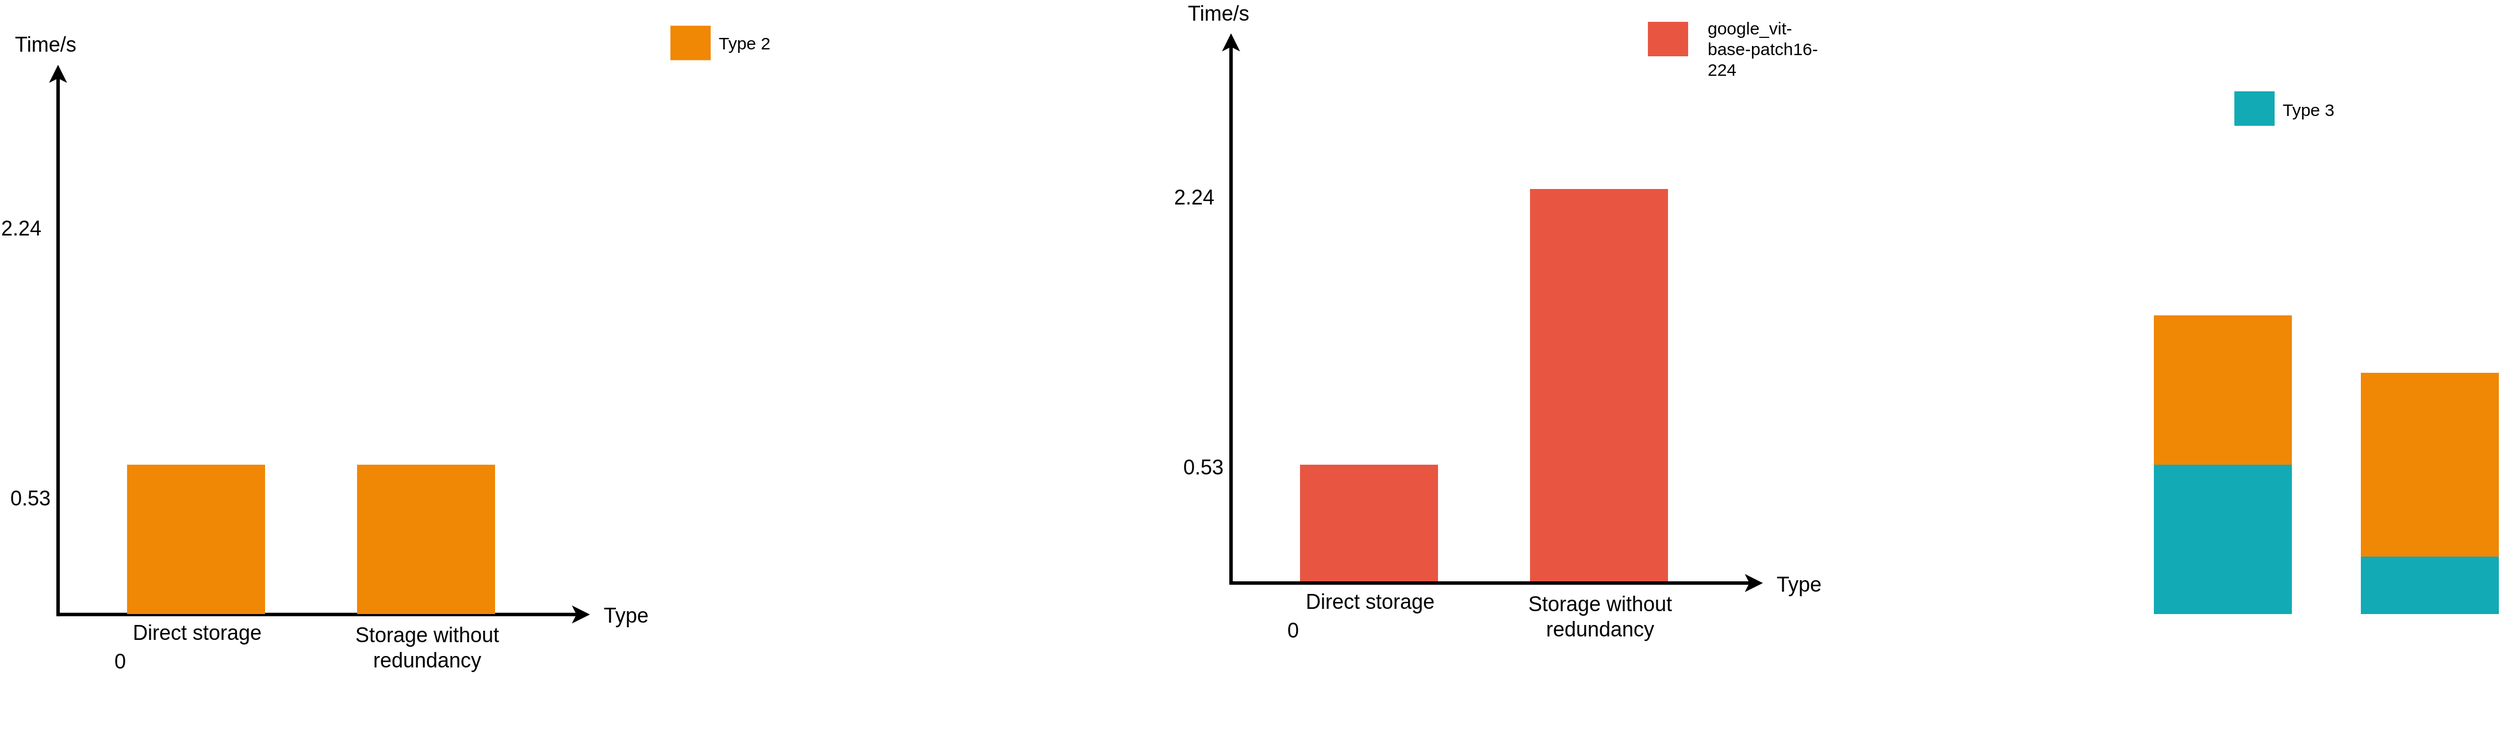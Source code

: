 <mxfile version="24.2.3" type="github">
  <diagram id="07fea595-8f29-1299-0266-81d95cde20df" name="Page-1">
    <mxGraphModel dx="1309" dy="867" grid="1" gridSize="20" guides="1" tooltips="1" connect="1" arrows="1" fold="1" page="1" pageScale="1" pageWidth="4681" pageHeight="3300" background="none" math="0" shadow="0">
      <root>
        <mxCell id="0" />
        <mxCell id="1" parent="0" />
        <mxCell id="723" value="" style="whiteSpace=wrap;fillColor=#12AAB5;gradientColor=none;gradientDirection=east;strokeColor=none;html=1;fontColor=#23445d;" parent="1" vertex="1">
          <mxGeometry x="3170" y="1464.5" width="120" height="130" as="geometry" />
        </mxCell>
        <mxCell id="724" value="" style="whiteSpace=wrap;fillColor=#12AAB5;gradientColor=none;gradientDirection=east;strokeColor=none;html=1;fontColor=#23445d;" parent="1" vertex="1">
          <mxGeometry x="3350" y="1544.5" width="120" height="50.0" as="geometry" />
        </mxCell>
        <mxCell id="727" value="" style="edgeStyle=none;html=1;fontColor=#000000;strokeWidth=3;strokeColor=#000000;" parent="1" edge="1">
          <mxGeometry width="100" height="100" relative="1" as="geometry">
            <mxPoint x="2367.5" y="1569" as="sourcePoint" />
            <mxPoint x="2367.5" y="1089" as="targetPoint" />
          </mxGeometry>
        </mxCell>
        <mxCell id="728" value="" style="whiteSpace=wrap;fillColor=#F08705;gradientColor=none;gradientDirection=east;strokeColor=none;html=1;fontColor=#23445d;" parent="1" vertex="1">
          <mxGeometry x="3170" y="1334.5" width="120" height="130" as="geometry" />
        </mxCell>
        <mxCell id="729" value="" style="whiteSpace=wrap;fillColor=#E85642;gradientColor=none;gradientDirection=east;strokeColor=none;html=1;fontColor=#23445d;" parent="1" vertex="1">
          <mxGeometry x="2427.5" y="1464.5" width="120" height="102.25" as="geometry" />
        </mxCell>
        <mxCell id="730" value="" style="whiteSpace=wrap;fillColor=#F08705;gradientColor=none;gradientDirection=east;strokeColor=none;html=1;fontColor=#23445d;" parent="1" vertex="1">
          <mxGeometry x="3350" y="1384.5" width="120" height="160.0" as="geometry" />
        </mxCell>
        <mxCell id="731" value="" style="whiteSpace=wrap;fillColor=#E85642;gradientColor=none;gradientDirection=east;strokeColor=none;html=1;fontColor=#23445d;" parent="1" vertex="1">
          <mxGeometry x="2627.5" y="1224.5" width="120" height="342.25" as="geometry" />
        </mxCell>
        <mxCell id="734" value="" style="edgeStyle=none;html=1;fontColor=#000000;strokeWidth=3;strokeColor=#000000;" parent="1" edge="1">
          <mxGeometry width="100" height="100" relative="1" as="geometry">
            <mxPoint x="2367.5" y="1567.46" as="sourcePoint" />
            <mxPoint x="2830" y="1567.5" as="targetPoint" />
          </mxGeometry>
        </mxCell>
        <mxCell id="735" value="Type" style="text;spacingTop=-5;html=1;fontSize=18;fontStyle=0;points=[];strokeColor=none;" parent="1" vertex="1">
          <mxGeometry x="2840" y="1557" width="80" height="20" as="geometry" />
        </mxCell>
        <mxCell id="736" value="Direct storage" style="text;spacingTop=-5;align=center;verticalAlign=middle;fontStyle=0;html=1;fontSize=18;points=[];strokeColor=none;" parent="1" vertex="1">
          <mxGeometry x="2427.5" y="1571" width="120" height="30" as="geometry" />
        </mxCell>
        <mxCell id="737" value="Storage without&lt;div&gt;redundancy&lt;/div&gt;" style="text;spacingTop=-5;align=center;verticalAlign=middle;fontStyle=0;html=1;fontSize=18;points=[];strokeColor=none;" parent="1" vertex="1">
          <mxGeometry x="2627.5" y="1584.5" width="120" height="30" as="geometry" />
        </mxCell>
        <mxCell id="739" value="" style="whiteSpace=wrap;fillColor=#12AAB5;gradientColor=none;gradientDirection=east;strokeColor=none;html=1;fontColor=#23445d;" parent="1" vertex="1">
          <mxGeometry x="3240" y="1139.5" width="35.0" height="30.0" as="geometry" />
        </mxCell>
        <mxCell id="740" value="" style="whiteSpace=wrap;fillColor=#F08705;gradientColor=none;gradientDirection=east;strokeColor=none;html=1;fontColor=#23445d;" parent="1" vertex="1">
          <mxGeometry x="1880.0" y="1082.38" width="35.0" height="30.0" as="geometry" />
        </mxCell>
        <mxCell id="741" value="" style="whiteSpace=wrap;fillColor=#E85642;gradientColor=none;gradientDirection=east;strokeColor=none;html=1;fontColor=#23445d;" parent="1" vertex="1">
          <mxGeometry x="2730" y="1079" width="35.0" height="30.0" as="geometry" />
        </mxCell>
        <mxCell id="742" value="google_vit-base-patch16-224&#xa;" style="text;spacingTop=-5;points=[];fontSize=15;whiteSpace=wrap;" parent="1" vertex="1">
          <mxGeometry x="2780" y="1074" width="107" height="65.5" as="geometry" />
        </mxCell>
        <mxCell id="743" value="Type 2" style="text;spacingTop=-5;html=1;points=[];fontSize=15;" parent="1" vertex="1">
          <mxGeometry x="1920" y="1087.38" width="80" height="20" as="geometry" />
        </mxCell>
        <mxCell id="744" value="Type 3" style="text;spacingTop=-5;html=1;points=[];fontSize=15;" parent="1" vertex="1">
          <mxGeometry x="3280" y="1144.5" width="80" height="20" as="geometry" />
        </mxCell>
        <mxCell id="745" value="Time/s" style="text;spacingTop=-5;html=1;fontSize=18;fontStyle=0;points=[]" parent="1" vertex="1">
          <mxGeometry x="2327.5" y="1060" width="80" height="20" as="geometry" />
        </mxCell>
        <mxCell id="746" value="0" style="text;spacingTop=-5;align=center;verticalAlign=middle;fontStyle=0;html=1;fontSize=18;points=[]" parent="1" vertex="1">
          <mxGeometry x="2405.5" y="1546.5" width="30" height="130.0" as="geometry" />
        </mxCell>
        <mxCell id="747" value="0.53" style="text;spacingTop=-5;align=center;verticalAlign=middle;fontStyle=0;html=1;fontSize=18;points=[]" parent="1" vertex="1">
          <mxGeometry x="2327.5" y="1404.5" width="30" height="130.0" as="geometry" />
        </mxCell>
        <mxCell id="748" value="2.24" style="text;spacingTop=-5;align=center;verticalAlign=middle;fontStyle=0;html=1;fontSize=18;points=[]" parent="1" vertex="1">
          <mxGeometry x="2320" y="1169" width="30" height="130.0" as="geometry" />
        </mxCell>
        <mxCell id="VlcfnBgL3RGFJG4SDU6c-755" value="" style="edgeStyle=none;html=1;fontColor=#000000;strokeWidth=3;strokeColor=#000000;" edge="1" parent="1">
          <mxGeometry width="100" height="100" relative="1" as="geometry">
            <mxPoint x="1347.5" y="1596.38" as="sourcePoint" />
            <mxPoint x="1347.5" y="1116.38" as="targetPoint" />
          </mxGeometry>
        </mxCell>
        <mxCell id="VlcfnBgL3RGFJG4SDU6c-758" value="" style="edgeStyle=none;html=1;fontColor=#000000;strokeWidth=3;strokeColor=#000000;" edge="1" parent="1">
          <mxGeometry width="100" height="100" relative="1" as="geometry">
            <mxPoint x="1347.5" y="1594.84" as="sourcePoint" />
            <mxPoint x="1810" y="1594.88" as="targetPoint" />
          </mxGeometry>
        </mxCell>
        <mxCell id="VlcfnBgL3RGFJG4SDU6c-759" value="Type" style="text;spacingTop=-5;html=1;fontSize=18;fontStyle=0;points=[];strokeColor=none;" vertex="1" parent="1">
          <mxGeometry x="1820" y="1584.38" width="80" height="20" as="geometry" />
        </mxCell>
        <mxCell id="VlcfnBgL3RGFJG4SDU6c-760" value="Direct storage" style="text;spacingTop=-5;align=center;verticalAlign=middle;fontStyle=0;html=1;fontSize=18;points=[];strokeColor=none;" vertex="1" parent="1">
          <mxGeometry x="1407.5" y="1598.38" width="120" height="30" as="geometry" />
        </mxCell>
        <mxCell id="VlcfnBgL3RGFJG4SDU6c-761" value="Storage without&lt;div&gt;redundancy&lt;/div&gt;" style="text;spacingTop=-5;align=center;verticalAlign=middle;fontStyle=0;html=1;fontSize=18;points=[];strokeColor=none;" vertex="1" parent="1">
          <mxGeometry x="1607.5" y="1611.88" width="120" height="30" as="geometry" />
        </mxCell>
        <mxCell id="VlcfnBgL3RGFJG4SDU6c-764" value="Time/s" style="text;spacingTop=-5;html=1;fontSize=18;fontStyle=0;points=[]" vertex="1" parent="1">
          <mxGeometry x="1307.5" y="1087.38" width="80" height="20" as="geometry" />
        </mxCell>
        <mxCell id="VlcfnBgL3RGFJG4SDU6c-765" value="0" style="text;spacingTop=-5;align=center;verticalAlign=middle;fontStyle=0;html=1;fontSize=18;points=[]" vertex="1" parent="1">
          <mxGeometry x="1385.5" y="1573.88" width="30" height="130.0" as="geometry" />
        </mxCell>
        <mxCell id="VlcfnBgL3RGFJG4SDU6c-766" value="0.53" style="text;spacingTop=-5;align=center;verticalAlign=middle;fontStyle=0;html=1;fontSize=18;points=[]" vertex="1" parent="1">
          <mxGeometry x="1307.5" y="1431.88" width="30" height="130.0" as="geometry" />
        </mxCell>
        <mxCell id="VlcfnBgL3RGFJG4SDU6c-767" value="2.24" style="text;spacingTop=-5;align=center;verticalAlign=middle;fontStyle=0;html=1;fontSize=18;points=[]" vertex="1" parent="1">
          <mxGeometry x="1300" y="1196.38" width="30" height="130.0" as="geometry" />
        </mxCell>
        <mxCell id="VlcfnBgL3RGFJG4SDU6c-768" value="" style="whiteSpace=wrap;fillColor=#F08705;gradientColor=none;gradientDirection=east;strokeColor=none;html=1;fontColor=#23445d;" vertex="1" parent="1">
          <mxGeometry x="1607.5" y="1464.5" width="120" height="130" as="geometry" />
        </mxCell>
        <mxCell id="VlcfnBgL3RGFJG4SDU6c-769" value="" style="whiteSpace=wrap;fillColor=#F08705;gradientColor=none;gradientDirection=east;strokeColor=none;html=1;fontColor=#23445d;" vertex="1" parent="1">
          <mxGeometry x="1407.5" y="1464.5" width="120" height="130" as="geometry" />
        </mxCell>
      </root>
    </mxGraphModel>
  </diagram>
</mxfile>
